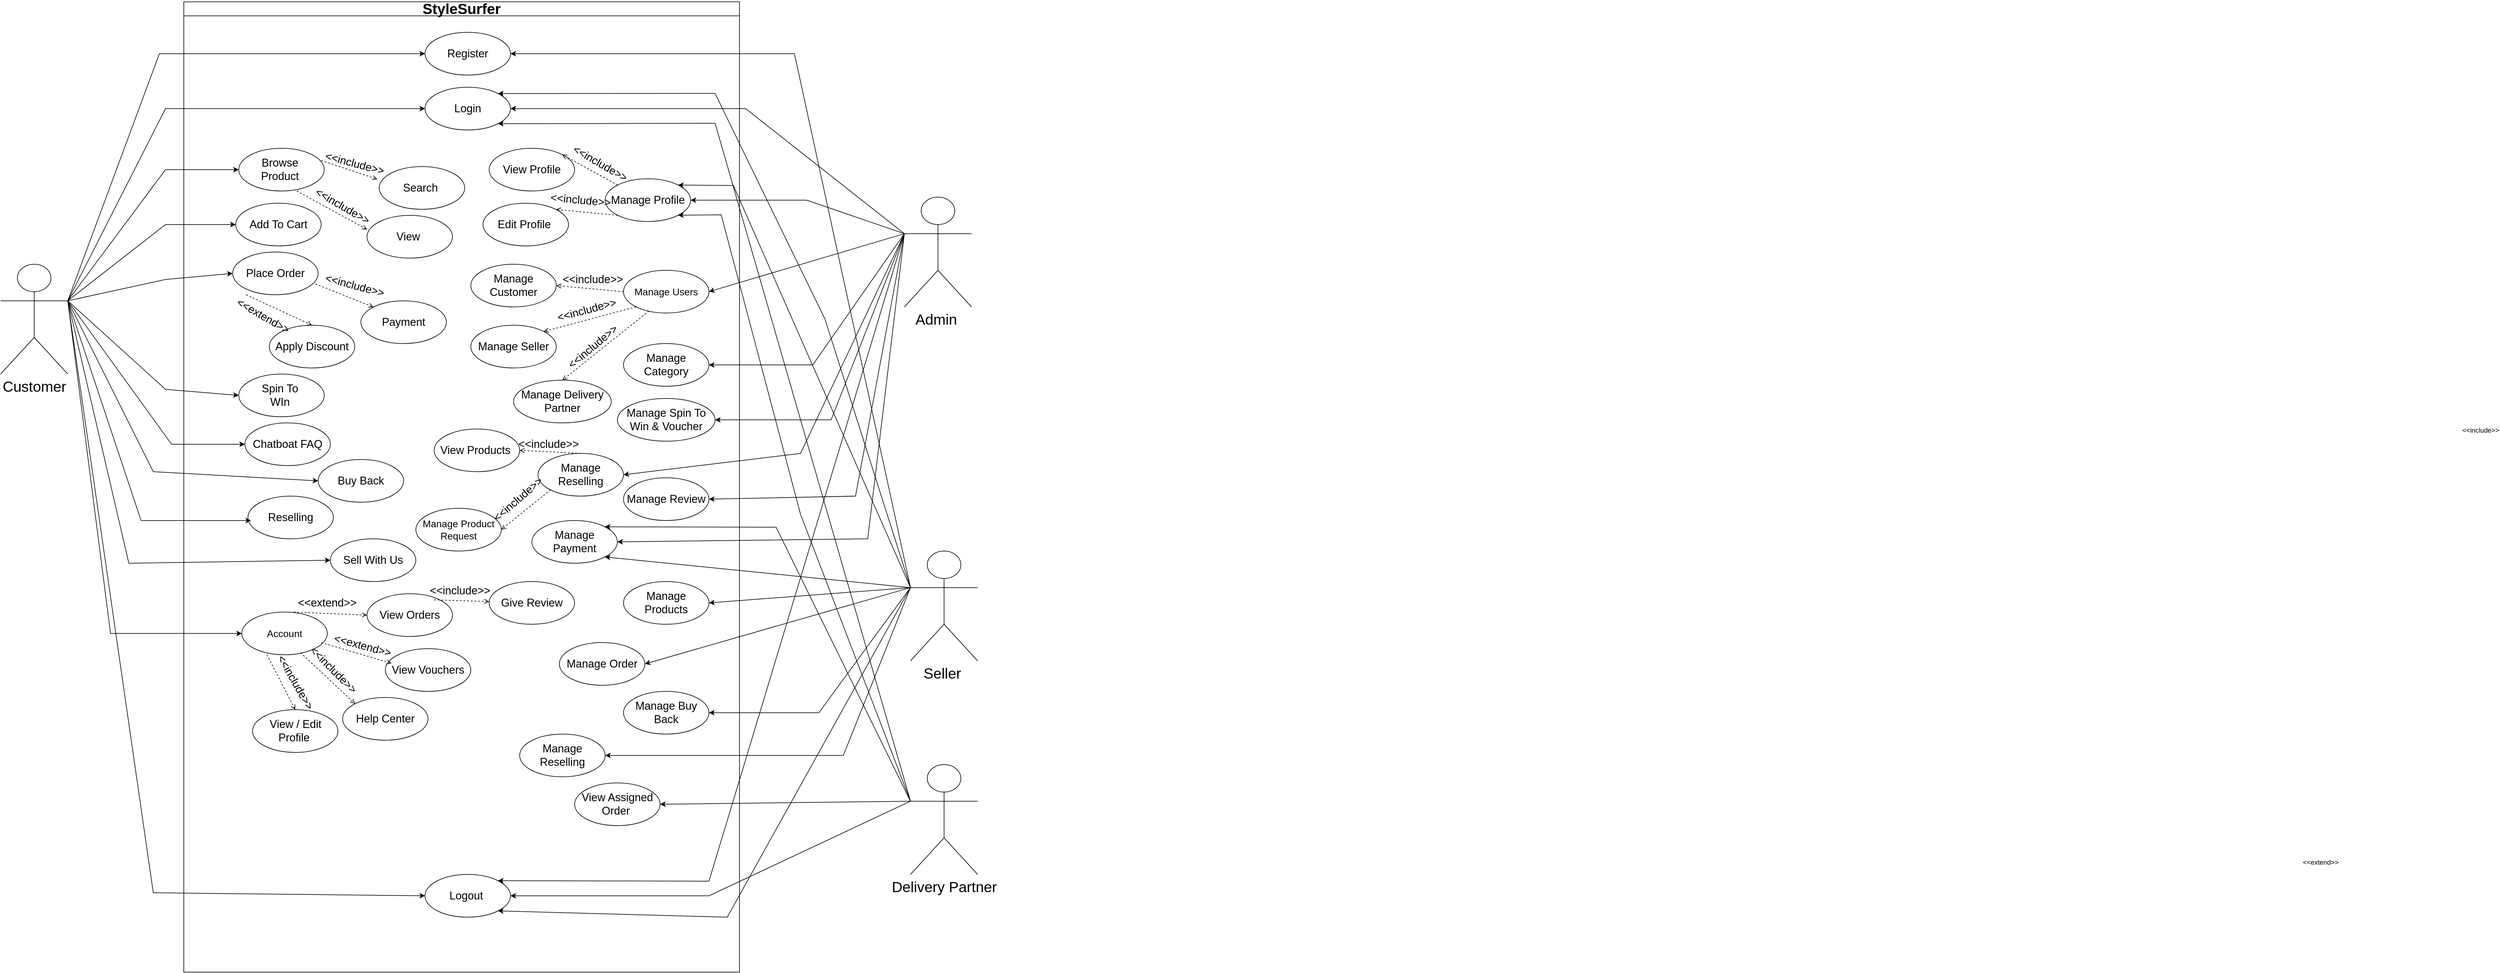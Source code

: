 <mxfile version="24.7.8">
  <diagram name="Page-1" id="4R_J_EbPPN144QYaKdKX">
    <mxGraphModel dx="2585" dy="178" grid="1" gridSize="10" guides="1" tooltips="1" connect="1" arrows="1" fold="1" page="1" pageScale="1" pageWidth="850" pageHeight="1100" math="0" shadow="0">
      <root>
        <mxCell id="0" />
        <mxCell id="1" parent="0" />
        <mxCell id="FOE2os8hLlii062CmgdB-4" value="&lt;font style=&quot;font-size: 18px;&quot;&gt;Browse&amp;nbsp;&lt;/font&gt;&lt;div&gt;&lt;font style=&quot;font-size: 18px;&quot;&gt;Product&amp;nbsp;&lt;/font&gt;&lt;/div&gt;" style="ellipse;whiteSpace=wrap;html=1;" parent="1" vertex="1">
          <mxGeometry x="1110" y="1410" width="140" height="70" as="geometry" />
        </mxCell>
        <mxCell id="FOE2os8hLlii062CmgdB-5" value="&lt;font style=&quot;font-size: 18px;&quot;&gt;Search&amp;nbsp;&lt;/font&gt;" style="ellipse;whiteSpace=wrap;html=1;" parent="1" vertex="1">
          <mxGeometry x="1340" y="1440" width="140" height="70" as="geometry" />
        </mxCell>
        <mxCell id="FOE2os8hLlii062CmgdB-6" value="&lt;font style=&quot;font-size: 18px;&quot;&gt;View&amp;nbsp;&lt;/font&gt;" style="ellipse;whiteSpace=wrap;html=1;" parent="1" vertex="1">
          <mxGeometry x="1320" y="1520" width="140" height="70" as="geometry" />
        </mxCell>
        <mxCell id="FOE2os8hLlii062CmgdB-7" value="&amp;lt;&amp;lt;include&amp;gt;&amp;gt;" style="html=1;verticalAlign=bottom;labelBackgroundColor=none;endArrow=open;endFill=0;dashed=1;rounded=0;entryX=-0.022;entryY=0.295;entryDx=0;entryDy=0;entryPerimeter=0;" parent="1" target="FOE2os8hLlii062CmgdB-5" edge="1">
          <mxGeometry x="1" y="3469" width="160" relative="1" as="geometry">
            <mxPoint x="1245" y="1430" as="sourcePoint" />
            <mxPoint x="1405" y="1430" as="targetPoint" />
            <mxPoint x="2347" y="3711" as="offset" />
          </mxGeometry>
        </mxCell>
        <mxCell id="FOE2os8hLlii062CmgdB-9" value="" style="html=1;verticalAlign=bottom;labelBackgroundColor=none;endArrow=open;endFill=0;dashed=1;rounded=0;entryX=0;entryY=0.328;entryDx=0;entryDy=0;entryPerimeter=0;" parent="1" target="FOE2os8hLlii062CmgdB-6" edge="1">
          <mxGeometry x="1" y="2050" width="160" relative="1" as="geometry">
            <mxPoint x="1205" y="1480" as="sourcePoint" />
            <mxPoint x="1365" y="1480" as="targetPoint" />
            <mxPoint x="1065" y="1835" as="offset" />
          </mxGeometry>
        </mxCell>
        <mxCell id="FOE2os8hLlii062CmgdB-10" value="&lt;font style=&quot;font-size: 18px;&quot;&gt;&amp;lt;&amp;lt;&lt;font style=&quot;&quot;&gt;include&lt;/font&gt;&amp;gt;&amp;gt;&lt;/font&gt;" style="text;html=1;align=center;verticalAlign=middle;whiteSpace=wrap;rounded=0;rotation=30;" parent="1" vertex="1">
          <mxGeometry x="1250" y="1490" width="60" height="30" as="geometry" />
        </mxCell>
        <mxCell id="FOE2os8hLlii062CmgdB-12" value="&lt;font style=&quot;font-size: 18px;&quot;&gt;&amp;lt;&amp;lt;&lt;font style=&quot;&quot;&gt;include&lt;/font&gt;&amp;gt;&amp;gt;&lt;/font&gt;" style="text;html=1;align=center;verticalAlign=middle;whiteSpace=wrap;rounded=0;rotation=15;" parent="1" vertex="1">
          <mxGeometry x="1270" y="1420" width="60" height="30" as="geometry" />
        </mxCell>
        <mxCell id="FOE2os8hLlii062CmgdB-13" value="&lt;font style=&quot;font-size: 18px;&quot;&gt;Add To Cart&lt;/font&gt;" style="ellipse;whiteSpace=wrap;html=1;" parent="1" vertex="1">
          <mxGeometry x="1105" y="1500" width="140" height="70" as="geometry" />
        </mxCell>
        <mxCell id="FOE2os8hLlii062CmgdB-28" value="&lt;font style=&quot;font-size: 18px;&quot;&gt;Chatboat FAQ&lt;/font&gt;" style="ellipse;whiteSpace=wrap;html=1;" parent="1" vertex="1">
          <mxGeometry x="1120" y="1860" width="140" height="70" as="geometry" />
        </mxCell>
        <mxCell id="FOE2os8hLlii062CmgdB-30" value="&lt;font style=&quot;font-size: 18px;&quot;&gt;Reselling&lt;/font&gt;" style="ellipse;whiteSpace=wrap;html=1;" parent="1" vertex="1">
          <mxGeometry x="1125" y="1980" width="140" height="70" as="geometry" />
        </mxCell>
        <mxCell id="FOE2os8hLlii062CmgdB-31" value="&lt;font style=&quot;font-size: 18px;&quot;&gt;Sell With Us&lt;/font&gt;" style="ellipse;whiteSpace=wrap;html=1;" parent="1" vertex="1">
          <mxGeometry x="1260" y="2050" width="140" height="70" as="geometry" />
        </mxCell>
        <mxCell id="FOE2os8hLlii062CmgdB-32" value="&lt;font size=&quot;3&quot;&gt;Account&lt;/font&gt;" style="ellipse;whiteSpace=wrap;html=1;" parent="1" vertex="1">
          <mxGeometry x="1115" y="2170" width="140" height="70" as="geometry" />
        </mxCell>
        <mxCell id="FOE2os8hLlii062CmgdB-33" value="&lt;font style=&quot;font-size: 18px;&quot;&gt;View Orders&lt;/font&gt;" style="ellipse;whiteSpace=wrap;html=1;" parent="1" vertex="1">
          <mxGeometry x="1320" y="2140" width="140" height="70" as="geometry" />
        </mxCell>
        <mxCell id="FOE2os8hLlii062CmgdB-34" value="&lt;font style=&quot;font-size: 18px;&quot;&gt;View Vouchers&lt;/font&gt;" style="ellipse;whiteSpace=wrap;html=1;" parent="1" vertex="1">
          <mxGeometry x="1350" y="2230" width="140" height="70" as="geometry" />
        </mxCell>
        <mxCell id="FOE2os8hLlii062CmgdB-35" value="&lt;font style=&quot;font-size: 18px;&quot;&gt;Help Center&lt;/font&gt;" style="ellipse;whiteSpace=wrap;html=1;" parent="1" vertex="1">
          <mxGeometry x="1280" y="2310" width="140" height="70" as="geometry" />
        </mxCell>
        <mxCell id="FOE2os8hLlii062CmgdB-36" value="&lt;font style=&quot;font-size: 18px;&quot;&gt;View / Edit Profile&amp;nbsp;&lt;/font&gt;" style="ellipse;whiteSpace=wrap;html=1;" parent="1" vertex="1">
          <mxGeometry x="1132.5" y="2330" width="140" height="70" as="geometry" />
        </mxCell>
        <mxCell id="FOE2os8hLlii062CmgdB-37" value="&lt;font style=&quot;font-size: 18px;&quot;&gt;Give Review&lt;/font&gt;" style="ellipse;whiteSpace=wrap;html=1;" parent="1" vertex="1">
          <mxGeometry x="1520" y="2120" width="140" height="70" as="geometry" />
        </mxCell>
        <mxCell id="FOE2os8hLlii062CmgdB-38" value="" style="html=1;verticalAlign=bottom;labelBackgroundColor=none;endArrow=open;endFill=0;dashed=1;rounded=0;entryX=0;entryY=0.5;entryDx=0;entryDy=0;" parent="1" target="FOE2os8hLlii062CmgdB-33" edge="1">
          <mxGeometry x="1" y="2477" width="160" relative="1" as="geometry">
            <mxPoint x="1200" y="2170" as="sourcePoint" />
            <mxPoint x="1304" y="2177" as="targetPoint" />
            <mxPoint x="2337" y="2050" as="offset" />
          </mxGeometry>
        </mxCell>
        <mxCell id="FOE2os8hLlii062CmgdB-39" value="&lt;span style=&quot;font-size: 18px;&quot;&gt;&amp;lt;&amp;lt;extend&amp;gt;&amp;gt;&lt;/span&gt;" style="text;html=1;align=center;verticalAlign=middle;whiteSpace=wrap;rounded=0;rotation=0;" parent="1" vertex="1">
          <mxGeometry x="1225" y="2140" width="60" height="30" as="geometry" />
        </mxCell>
        <mxCell id="FOE2os8hLlii062CmgdB-40" value="" style="html=1;verticalAlign=bottom;labelBackgroundColor=none;endArrow=open;endFill=0;dashed=1;rounded=0;entryX=0.073;entryY=0.343;entryDx=0;entryDy=0;entryPerimeter=0;" parent="1" target="FOE2os8hLlii062CmgdB-34" edge="1">
          <mxGeometry x="1" y="2544" width="160" relative="1" as="geometry">
            <mxPoint x="1245" y="2220" as="sourcePoint" />
            <mxPoint x="1349" y="2227" as="targetPoint" />
            <mxPoint x="1790" y="2026" as="offset" />
          </mxGeometry>
        </mxCell>
        <mxCell id="FOE2os8hLlii062CmgdB-41" value="&lt;span style=&quot;font-size: 18px;&quot;&gt;&amp;lt;&amp;lt;extend&amp;gt;&amp;gt;&lt;/span&gt;" style="text;html=1;align=center;verticalAlign=middle;whiteSpace=wrap;rounded=0;rotation=15;" parent="1" vertex="1">
          <mxGeometry x="1282.5" y="2210" width="60" height="30" as="geometry" />
        </mxCell>
        <mxCell id="FOE2os8hLlii062CmgdB-42" value="&amp;lt;&amp;lt;extend&amp;gt;&amp;gt;" style="html=1;verticalAlign=bottom;labelBackgroundColor=none;endArrow=open;endFill=0;dashed=1;rounded=0;entryX=0;entryY=0;entryDx=0;entryDy=0;" parent="1" target="FOE2os8hLlii062CmgdB-35" edge="1">
          <mxGeometry x="1" y="3265" width="160" relative="1" as="geometry">
            <mxPoint x="1211" y="2236.5" as="sourcePoint" />
            <mxPoint x="1315" y="2243.5" as="targetPoint" />
            <mxPoint x="988" y="2653" as="offset" />
          </mxGeometry>
        </mxCell>
        <mxCell id="FOE2os8hLlii062CmgdB-43" value="&lt;span style=&quot;font-size: 18px;&quot;&gt;&amp;lt;&amp;lt;include&amp;gt;&amp;gt;&lt;/span&gt;" style="text;html=1;align=center;verticalAlign=middle;whiteSpace=wrap;rounded=0;rotation=45;" parent="1" vertex="1">
          <mxGeometry x="1235" y="2250" width="60" height="30" as="geometry" />
        </mxCell>
        <mxCell id="FOE2os8hLlii062CmgdB-45" value="" style="html=1;verticalAlign=bottom;labelBackgroundColor=none;endArrow=open;endFill=0;dashed=1;rounded=0;entryX=0.5;entryY=0;entryDx=0;entryDy=0;" parent="1" target="FOE2os8hLlii062CmgdB-36" edge="1">
          <mxGeometry x="1" y="3128" width="160" relative="1" as="geometry">
            <mxPoint x="1156" y="2240" as="sourcePoint" />
            <mxPoint x="1260" y="2247" as="targetPoint" />
            <mxPoint x="349" y="1472" as="offset" />
          </mxGeometry>
        </mxCell>
        <mxCell id="FOE2os8hLlii062CmgdB-46" value="&lt;span style=&quot;font-size: 18px;&quot;&gt;&amp;lt;&amp;lt;include&amp;gt;&amp;gt;&lt;/span&gt;" style="text;html=1;align=center;verticalAlign=middle;whiteSpace=wrap;rounded=0;rotation=60;" parent="1" vertex="1">
          <mxGeometry x="1172.5" y="2270" width="60" height="30" as="geometry" />
        </mxCell>
        <mxCell id="FOE2os8hLlii062CmgdB-50" value="" style="html=1;verticalAlign=bottom;labelBackgroundColor=none;endArrow=open;endFill=0;dashed=1;rounded=0;" parent="1" target="FOE2os8hLlii062CmgdB-37" edge="1">
          <mxGeometry x="1" y="-2453" width="160" relative="1" as="geometry">
            <mxPoint x="1430" y="2150" as="sourcePoint" />
            <mxPoint x="1522" y="2181" as="targetPoint" />
            <mxPoint x="2537" y="-2325" as="offset" />
          </mxGeometry>
        </mxCell>
        <mxCell id="FOE2os8hLlii062CmgdB-51" value="&lt;font style=&quot;font-size: 18px;&quot;&gt;&amp;lt;&amp;lt;&lt;font style=&quot;&quot;&gt;include&lt;/font&gt;&amp;gt;&amp;gt;&lt;/font&gt;" style="text;html=1;align=center;verticalAlign=middle;whiteSpace=wrap;rounded=0;rotation=0;" parent="1" vertex="1">
          <mxGeometry x="1465" y="2120" width="15" height="30" as="geometry" />
        </mxCell>
        <mxCell id="FOE2os8hLlii062CmgdB-52" value="&lt;font style=&quot;font-size: 18px;&quot;&gt;Manage Profile&lt;/font&gt;" style="ellipse;whiteSpace=wrap;html=1;" parent="1" vertex="1">
          <mxGeometry x="1710" y="1460" width="140" height="70" as="geometry" />
        </mxCell>
        <mxCell id="FOE2os8hLlii062CmgdB-55" value="&lt;font style=&quot;font-size: 18px;&quot;&gt;View Profile&lt;/font&gt;" style="ellipse;whiteSpace=wrap;html=1;" parent="1" vertex="1">
          <mxGeometry x="1520" y="1410" width="140" height="70" as="geometry" />
        </mxCell>
        <mxCell id="FOE2os8hLlii062CmgdB-56" value="&lt;font style=&quot;font-size: 18px;&quot;&gt;Edit Profile&amp;nbsp;&lt;/font&gt;" style="ellipse;whiteSpace=wrap;html=1;" parent="1" vertex="1">
          <mxGeometry x="1510" y="1500" width="140" height="70" as="geometry" />
        </mxCell>
        <mxCell id="FOE2os8hLlii062CmgdB-57" value="" style="html=1;verticalAlign=bottom;labelBackgroundColor=none;endArrow=open;endFill=0;dashed=1;rounded=0;entryX=1;entryY=0;entryDx=0;entryDy=0;exitX=0;exitY=0;exitDx=0;exitDy=0;" parent="1" source="FOE2os8hLlii062CmgdB-52" target="FOE2os8hLlii062CmgdB-55" edge="1">
          <mxGeometry x="1" y="901" width="160" relative="1" as="geometry">
            <mxPoint x="1648" y="1321.22" as="sourcePoint" />
            <mxPoint x="1740" y="1352.22" as="targetPoint" />
            <mxPoint x="790" y="774" as="offset" />
          </mxGeometry>
        </mxCell>
        <mxCell id="FOE2os8hLlii062CmgdB-58" value="&lt;font style=&quot;font-size: 18px;&quot;&gt;&amp;lt;&amp;lt;&lt;font style=&quot;&quot;&gt;include&lt;/font&gt;&amp;gt;&amp;gt;&lt;/font&gt;" style="text;html=1;align=center;verticalAlign=middle;whiteSpace=wrap;rounded=0;rotation=30;" parent="1" vertex="1">
          <mxGeometry x="1650" y="1420" width="104" height="30" as="geometry" />
        </mxCell>
        <mxCell id="FOE2os8hLlii062CmgdB-68" value="" style="html=1;verticalAlign=bottom;labelBackgroundColor=none;endArrow=open;endFill=0;dashed=1;rounded=0;entryX=1;entryY=0;entryDx=0;entryDy=0;exitX=0;exitY=1;exitDx=0;exitDy=0;" parent="1" source="FOE2os8hLlii062CmgdB-52" target="FOE2os8hLlii062CmgdB-56" edge="1">
          <mxGeometry x="1" y="901" width="160" relative="1" as="geometry">
            <mxPoint x="1680" y="1559" as="sourcePoint" />
            <mxPoint x="1772" y="1590" as="targetPoint" />
            <mxPoint x="790" y="774" as="offset" />
          </mxGeometry>
        </mxCell>
        <mxCell id="FOE2os8hLlii062CmgdB-69" value="&lt;font style=&quot;font-size: 18px;&quot;&gt;&amp;lt;&amp;lt;&lt;font style=&quot;&quot;&gt;include&lt;/font&gt;&amp;gt;&amp;gt;&lt;/font&gt;" style="text;html=1;align=center;verticalAlign=middle;whiteSpace=wrap;rounded=0;rotation=5;" parent="1" vertex="1">
          <mxGeometry x="1640" y="1480" width="60" height="30" as="geometry" />
        </mxCell>
        <mxCell id="FOE2os8hLlii062CmgdB-73" value="&lt;font size=&quot;3&quot;&gt;Manage Users&lt;/font&gt;" style="ellipse;whiteSpace=wrap;html=1;" parent="1" vertex="1">
          <mxGeometry x="1740" y="1610" width="140" height="70" as="geometry" />
        </mxCell>
        <mxCell id="FOE2os8hLlii062CmgdB-74" value="&lt;font style=&quot;font-size: 18px;&quot;&gt;Manage Customer&lt;/font&gt;" style="ellipse;whiteSpace=wrap;html=1;" parent="1" vertex="1">
          <mxGeometry x="1490" y="1600" width="140" height="70" as="geometry" />
        </mxCell>
        <mxCell id="FOE2os8hLlii062CmgdB-75" value="&lt;font style=&quot;font-size: 18px;&quot;&gt;Manage Seller&lt;/font&gt;" style="ellipse;whiteSpace=wrap;html=1;" parent="1" vertex="1">
          <mxGeometry x="1490" y="1700" width="140" height="70" as="geometry" />
        </mxCell>
        <mxCell id="FOE2os8hLlii062CmgdB-77" value="&lt;font style=&quot;font-size: 18px;&quot;&gt;Manage Delivery Partner&lt;/font&gt;" style="ellipse;whiteSpace=wrap;html=1;" parent="1" vertex="1">
          <mxGeometry x="1560" y="1790" width="160" height="70" as="geometry" />
        </mxCell>
        <mxCell id="FOE2os8hLlii062CmgdB-78" value="" style="html=1;verticalAlign=bottom;labelBackgroundColor=none;endArrow=open;endFill=0;dashed=1;rounded=0;entryX=1;entryY=0.5;entryDx=0;entryDy=0;exitX=0;exitY=0.5;exitDx=0;exitDy=0;" parent="1" source="FOE2os8hLlii062CmgdB-73" target="FOE2os8hLlii062CmgdB-74" edge="1">
          <mxGeometry x="1" y="935" width="160" relative="1" as="geometry">
            <mxPoint x="1690" y="1620" as="sourcePoint" />
            <mxPoint x="1869" y="1617" as="targetPoint" />
            <mxPoint x="792" y="556" as="offset" />
          </mxGeometry>
        </mxCell>
        <mxCell id="FOE2os8hLlii062CmgdB-79" value="&lt;span style=&quot;font-size: 18px;&quot;&gt;&amp;lt;&amp;lt;include&amp;gt;&amp;gt;&lt;/span&gt;" style="text;html=1;align=center;verticalAlign=middle;whiteSpace=wrap;rounded=0;rotation=0;" parent="1" vertex="1">
          <mxGeometry x="1660" y="1610" width="60" height="30" as="geometry" />
        </mxCell>
        <mxCell id="FOE2os8hLlii062CmgdB-80" value="" style="html=1;verticalAlign=bottom;labelBackgroundColor=none;endArrow=open;endFill=0;dashed=1;rounded=0;entryX=1;entryY=0;entryDx=0;entryDy=0;exitX=0;exitY=1;exitDx=0;exitDy=0;" parent="1" source="FOE2os8hLlii062CmgdB-73" target="FOE2os8hLlii062CmgdB-75" edge="1">
          <mxGeometry x="1" y="935" width="160" relative="1" as="geometry">
            <mxPoint x="1810" y="1660" as="sourcePoint" />
            <mxPoint x="1914" y="1667" as="targetPoint" />
            <mxPoint x="792" y="556" as="offset" />
          </mxGeometry>
        </mxCell>
        <mxCell id="FOE2os8hLlii062CmgdB-83" value="&lt;span style=&quot;font-size: 18px;&quot;&gt;&amp;lt;&amp;lt;include&amp;gt;&amp;gt;&lt;/span&gt;" style="text;html=1;align=center;verticalAlign=middle;whiteSpace=wrap;rounded=0;rotation=-15;" parent="1" vertex="1">
          <mxGeometry x="1650" y="1660" width="60" height="30" as="geometry" />
        </mxCell>
        <mxCell id="FOE2os8hLlii062CmgdB-84" value="" style="html=1;verticalAlign=bottom;labelBackgroundColor=none;endArrow=open;endFill=0;dashed=1;rounded=0;entryX=0.5;entryY=0;entryDx=0;entryDy=0;exitX=0.299;exitY=0.951;exitDx=0;exitDy=0;exitPerimeter=0;" parent="1" source="FOE2os8hLlii062CmgdB-73" target="FOE2os8hLlii062CmgdB-77" edge="1">
          <mxGeometry x="1" y="935" width="160" relative="1" as="geometry">
            <mxPoint x="1721" y="1680" as="sourcePoint" />
            <mxPoint x="1825" y="1687" as="targetPoint" />
            <mxPoint x="792" y="556" as="offset" />
          </mxGeometry>
        </mxCell>
        <mxCell id="FOE2os8hLlii062CmgdB-85" value="&lt;span style=&quot;font-size: 18px;&quot;&gt;&amp;lt;&amp;lt;include&amp;gt;&amp;gt;&lt;/span&gt;" style="text;html=1;align=center;verticalAlign=middle;whiteSpace=wrap;rounded=0;rotation=-40;" parent="1" vertex="1">
          <mxGeometry x="1660" y="1720" width="60" height="30" as="geometry" />
        </mxCell>
        <mxCell id="FOE2os8hLlii062CmgdB-89" value="&lt;font style=&quot;font-size: 18px;&quot;&gt;Manage Category&lt;/font&gt;" style="ellipse;whiteSpace=wrap;html=1;" parent="1" vertex="1">
          <mxGeometry x="1740" y="1730" width="140" height="70" as="geometry" />
        </mxCell>
        <mxCell id="FOE2os8hLlii062CmgdB-90" value="&lt;font style=&quot;font-size: 18px;&quot;&gt;Manage Spin To Win &amp;amp; Voucher&lt;/font&gt;" style="ellipse;whiteSpace=wrap;html=1;" parent="1" vertex="1">
          <mxGeometry x="1730" y="1820" width="160" height="70" as="geometry" />
        </mxCell>
        <mxCell id="FOE2os8hLlii062CmgdB-92" value="&lt;font style=&quot;font-size: 18px;&quot;&gt;Manage Review&lt;/font&gt;" style="ellipse;whiteSpace=wrap;html=1;" parent="1" vertex="1">
          <mxGeometry x="1740" y="1950" width="140" height="70" as="geometry" />
        </mxCell>
        <mxCell id="FOE2os8hLlii062CmgdB-93" value="&lt;font style=&quot;font-size: 18px;&quot;&gt;Manage Payment&lt;/font&gt;" style="ellipse;whiteSpace=wrap;html=1;" parent="1" vertex="1">
          <mxGeometry x="1590" y="2020" width="140" height="70" as="geometry" />
        </mxCell>
        <mxCell id="FOE2os8hLlii062CmgdB-94" value="&lt;font style=&quot;font-size: 18px;&quot;&gt;Manage Products&lt;/font&gt;" style="ellipse;whiteSpace=wrap;html=1;" parent="1" vertex="1">
          <mxGeometry x="1740" y="2120" width="140" height="70" as="geometry" />
        </mxCell>
        <mxCell id="FOE2os8hLlii062CmgdB-95" value="&lt;span style=&quot;font-size: 18px;&quot;&gt;Manage Order&lt;/span&gt;" style="ellipse;whiteSpace=wrap;html=1;" parent="1" vertex="1">
          <mxGeometry x="1635" y="2220" width="140" height="70" as="geometry" />
        </mxCell>
        <mxCell id="FOE2os8hLlii062CmgdB-96" value="&lt;font style=&quot;font-size: 18px;&quot;&gt;Manage Buy Back&lt;/font&gt;" style="ellipse;whiteSpace=wrap;html=1;" parent="1" vertex="1">
          <mxGeometry x="1740" y="2300" width="140" height="70" as="geometry" />
        </mxCell>
        <mxCell id="FOE2os8hLlii062CmgdB-105" style="rounded=0;orthogonalLoop=1;jettySize=auto;html=1;exitX=1;exitY=0.333;exitDx=0;exitDy=0;exitPerimeter=0;entryX=0;entryY=0.5;entryDx=0;entryDy=0;" parent="1" source="FOE2os8hLlii062CmgdB-100" target="FOE2os8hLlii062CmgdB-2" edge="1">
          <mxGeometry relative="1" as="geometry">
            <Array as="points">
              <mxPoint x="980" y="1255" />
            </Array>
          </mxGeometry>
        </mxCell>
        <mxCell id="FOE2os8hLlii062CmgdB-106" style="rounded=0;orthogonalLoop=1;jettySize=auto;html=1;exitX=1;exitY=0.333;exitDx=0;exitDy=0;exitPerimeter=0;entryX=0;entryY=0.5;entryDx=0;entryDy=0;" parent="1" source="FOE2os8hLlii062CmgdB-100" target="FOE2os8hLlii062CmgdB-3" edge="1">
          <mxGeometry relative="1" as="geometry">
            <Array as="points">
              <mxPoint x="990" y="1345" />
            </Array>
          </mxGeometry>
        </mxCell>
        <mxCell id="FOE2os8hLlii062CmgdB-107" style="rounded=0;orthogonalLoop=1;jettySize=auto;html=1;exitX=1;exitY=0.333;exitDx=0;exitDy=0;exitPerimeter=0;entryX=0;entryY=0.5;entryDx=0;entryDy=0;" parent="1" source="FOE2os8hLlii062CmgdB-100" target="FOE2os8hLlii062CmgdB-4" edge="1">
          <mxGeometry relative="1" as="geometry">
            <Array as="points">
              <mxPoint x="990" y="1445" />
            </Array>
          </mxGeometry>
        </mxCell>
        <mxCell id="FOE2os8hLlii062CmgdB-108" style="rounded=0;orthogonalLoop=1;jettySize=auto;html=1;exitX=1;exitY=0.333;exitDx=0;exitDy=0;exitPerimeter=0;entryX=0;entryY=0.5;entryDx=0;entryDy=0;" parent="1" source="FOE2os8hLlii062CmgdB-100" target="FOE2os8hLlii062CmgdB-13" edge="1">
          <mxGeometry relative="1" as="geometry">
            <Array as="points">
              <mxPoint x="990" y="1535" />
            </Array>
          </mxGeometry>
        </mxCell>
        <mxCell id="FOE2os8hLlii062CmgdB-109" style="rounded=0;orthogonalLoop=1;jettySize=auto;html=1;exitX=1;exitY=0.333;exitDx=0;exitDy=0;exitPerimeter=0;entryX=0;entryY=0.5;entryDx=0;entryDy=0;" parent="1" source="FOE2os8hLlii062CmgdB-100" target="FOE2os8hLlii062CmgdB-14" edge="1">
          <mxGeometry relative="1" as="geometry">
            <Array as="points">
              <mxPoint x="990" y="1625" />
            </Array>
          </mxGeometry>
        </mxCell>
        <mxCell id="FOE2os8hLlii062CmgdB-111" style="rounded=0;orthogonalLoop=1;jettySize=auto;html=1;exitX=1;exitY=0.333;exitDx=0;exitDy=0;exitPerimeter=0;entryX=0;entryY=0.5;entryDx=0;entryDy=0;" parent="1" source="FOE2os8hLlii062CmgdB-100" target="FOE2os8hLlii062CmgdB-27" edge="1">
          <mxGeometry relative="1" as="geometry">
            <Array as="points">
              <mxPoint x="990" y="1805" />
            </Array>
          </mxGeometry>
        </mxCell>
        <mxCell id="FOE2os8hLlii062CmgdB-112" style="rounded=0;orthogonalLoop=1;jettySize=auto;html=1;exitX=1;exitY=0.333;exitDx=0;exitDy=0;exitPerimeter=0;entryX=0;entryY=0.5;entryDx=0;entryDy=0;" parent="1" source="FOE2os8hLlii062CmgdB-100" target="FOE2os8hLlii062CmgdB-28" edge="1">
          <mxGeometry relative="1" as="geometry">
            <Array as="points">
              <mxPoint x="1000" y="1895" />
            </Array>
          </mxGeometry>
        </mxCell>
        <mxCell id="FOE2os8hLlii062CmgdB-113" style="rounded=0;orthogonalLoop=1;jettySize=auto;html=1;exitX=1;exitY=0.333;exitDx=0;exitDy=0;exitPerimeter=0;entryX=0;entryY=0.5;entryDx=0;entryDy=0;" parent="1" source="FOE2os8hLlii062CmgdB-100" target="FOE2os8hLlii062CmgdB-29" edge="1">
          <mxGeometry relative="1" as="geometry">
            <Array as="points">
              <mxPoint x="970" y="1940" />
            </Array>
          </mxGeometry>
        </mxCell>
        <mxCell id="FOE2os8hLlii062CmgdB-115" style="rounded=0;orthogonalLoop=1;jettySize=auto;html=1;exitX=1;exitY=0.333;exitDx=0;exitDy=0;exitPerimeter=0;entryX=0;entryY=0.5;entryDx=0;entryDy=0;" parent="1" source="FOE2os8hLlii062CmgdB-100" target="FOE2os8hLlii062CmgdB-31" edge="1">
          <mxGeometry relative="1" as="geometry">
            <Array as="points">
              <mxPoint x="930" y="2090" />
            </Array>
          </mxGeometry>
        </mxCell>
        <mxCell id="FOE2os8hLlii062CmgdB-116" style="rounded=0;orthogonalLoop=1;jettySize=auto;html=1;exitX=1;exitY=0.333;exitDx=0;exitDy=0;exitPerimeter=0;entryX=0;entryY=0.5;entryDx=0;entryDy=0;" parent="1" source="FOE2os8hLlii062CmgdB-100" target="FOE2os8hLlii062CmgdB-32" edge="1">
          <mxGeometry relative="1" as="geometry">
            <Array as="points">
              <mxPoint x="900" y="2205" />
            </Array>
          </mxGeometry>
        </mxCell>
        <mxCell id="FOE2os8hLlii062CmgdB-142" style="rounded=0;orthogonalLoop=1;jettySize=auto;html=1;exitX=1;exitY=0.333;exitDx=0;exitDy=0;exitPerimeter=0;entryX=0;entryY=0.5;entryDx=0;entryDy=0;" parent="1" source="FOE2os8hLlii062CmgdB-100" target="FOE2os8hLlii062CmgdB-141" edge="1">
          <mxGeometry relative="1" as="geometry">
            <Array as="points">
              <mxPoint x="970" y="2630" />
            </Array>
          </mxGeometry>
        </mxCell>
        <mxCell id="FOE2os8hLlii062CmgdB-100" value="&lt;font style=&quot;font-size: 24px;&quot;&gt;Customer&lt;/font&gt;" style="shape=umlActor;verticalLabelPosition=bottom;verticalAlign=top;html=1;" parent="1" vertex="1">
          <mxGeometry x="720" y="1600" width="110" height="180" as="geometry" />
        </mxCell>
        <mxCell id="FOE2os8hLlii062CmgdB-117" style="rounded=0;orthogonalLoop=1;jettySize=auto;html=1;exitX=0;exitY=0.333;exitDx=0;exitDy=0;exitPerimeter=0;entryX=1;entryY=0.5;entryDx=0;entryDy=0;" parent="1" source="FOE2os8hLlii062CmgdB-101" target="FOE2os8hLlii062CmgdB-3" edge="1">
          <mxGeometry relative="1" as="geometry">
            <Array as="points">
              <mxPoint x="1940" y="1345" />
            </Array>
          </mxGeometry>
        </mxCell>
        <mxCell id="FOE2os8hLlii062CmgdB-118" style="rounded=0;orthogonalLoop=1;jettySize=auto;html=1;exitX=0;exitY=0.333;exitDx=0;exitDy=0;exitPerimeter=0;entryX=1;entryY=0.5;entryDx=0;entryDy=0;" parent="1" source="FOE2os8hLlii062CmgdB-101" target="FOE2os8hLlii062CmgdB-52" edge="1">
          <mxGeometry relative="1" as="geometry">
            <Array as="points">
              <mxPoint x="2040" y="1495" />
            </Array>
          </mxGeometry>
        </mxCell>
        <mxCell id="FOE2os8hLlii062CmgdB-119" style="rounded=0;orthogonalLoop=1;jettySize=auto;html=1;exitX=0;exitY=0.333;exitDx=0;exitDy=0;exitPerimeter=0;entryX=1;entryY=0.5;entryDx=0;entryDy=0;" parent="1" source="FOE2os8hLlii062CmgdB-101" target="FOE2os8hLlii062CmgdB-73" edge="1">
          <mxGeometry relative="1" as="geometry" />
        </mxCell>
        <mxCell id="FOE2os8hLlii062CmgdB-120" style="rounded=0;orthogonalLoop=1;jettySize=auto;html=1;exitX=0;exitY=0.333;exitDx=0;exitDy=0;exitPerimeter=0;entryX=1;entryY=0.5;entryDx=0;entryDy=0;" parent="1" source="FOE2os8hLlii062CmgdB-101" target="FOE2os8hLlii062CmgdB-89" edge="1">
          <mxGeometry relative="1" as="geometry">
            <Array as="points">
              <mxPoint x="2050" y="1765" />
            </Array>
          </mxGeometry>
        </mxCell>
        <mxCell id="FOE2os8hLlii062CmgdB-121" style="rounded=0;orthogonalLoop=1;jettySize=auto;html=1;exitX=0;exitY=0.333;exitDx=0;exitDy=0;exitPerimeter=0;entryX=1;entryY=0.5;entryDx=0;entryDy=0;" parent="1" source="FOE2os8hLlii062CmgdB-101" target="FOE2os8hLlii062CmgdB-90" edge="1">
          <mxGeometry relative="1" as="geometry">
            <Array as="points">
              <mxPoint x="2080" y="1855" />
            </Array>
          </mxGeometry>
        </mxCell>
        <mxCell id="FOE2os8hLlii062CmgdB-123" style="rounded=0;orthogonalLoop=1;jettySize=auto;html=1;exitX=0;exitY=0.333;exitDx=0;exitDy=0;exitPerimeter=0;entryX=1;entryY=0.5;entryDx=0;entryDy=0;" parent="1" source="FOE2os8hLlii062CmgdB-101" target="FOE2os8hLlii062CmgdB-92" edge="1">
          <mxGeometry relative="1" as="geometry">
            <Array as="points">
              <mxPoint x="2120" y="1980" />
            </Array>
          </mxGeometry>
        </mxCell>
        <mxCell id="FOE2os8hLlii062CmgdB-124" style="rounded=0;orthogonalLoop=1;jettySize=auto;html=1;exitX=0;exitY=0.333;exitDx=0;exitDy=0;exitPerimeter=0;entryX=1;entryY=0.5;entryDx=0;entryDy=0;" parent="1" source="FOE2os8hLlii062CmgdB-101" target="FOE2os8hLlii062CmgdB-93" edge="1">
          <mxGeometry relative="1" as="geometry">
            <Array as="points">
              <mxPoint x="2140" y="2050" />
            </Array>
          </mxGeometry>
        </mxCell>
        <mxCell id="FOE2os8hLlii062CmgdB-145" style="rounded=0;orthogonalLoop=1;jettySize=auto;html=1;exitX=0;exitY=0.333;exitDx=0;exitDy=0;exitPerimeter=0;entryX=1;entryY=0;entryDx=0;entryDy=0;" parent="1" source="FOE2os8hLlii062CmgdB-101" target="FOE2os8hLlii062CmgdB-141" edge="1">
          <mxGeometry relative="1" as="geometry">
            <Array as="points">
              <mxPoint x="1880" y="2611" />
            </Array>
          </mxGeometry>
        </mxCell>
        <mxCell id="e4WuG3TyFcpvAFezMy5u-28" style="rounded=0;orthogonalLoop=1;jettySize=auto;html=1;exitX=0;exitY=0.333;exitDx=0;exitDy=0;exitPerimeter=0;entryX=1;entryY=0.5;entryDx=0;entryDy=0;" parent="1" source="FOE2os8hLlii062CmgdB-101" target="e4WuG3TyFcpvAFezMy5u-12" edge="1">
          <mxGeometry relative="1" as="geometry">
            <Array as="points">
              <mxPoint x="2030" y="1910" />
            </Array>
          </mxGeometry>
        </mxCell>
        <mxCell id="FOE2os8hLlii062CmgdB-101" value="&lt;font style=&quot;font-size: 24px;&quot;&gt;Admin&amp;nbsp;&lt;/font&gt;" style="shape=umlActor;verticalLabelPosition=bottom;verticalAlign=top;html=1;" parent="1" vertex="1">
          <mxGeometry x="2200" y="1490" width="110" height="180" as="geometry" />
        </mxCell>
        <mxCell id="FOE2os8hLlii062CmgdB-125" style="rounded=0;orthogonalLoop=1;jettySize=auto;html=1;exitX=0;exitY=0.333;exitDx=0;exitDy=0;exitPerimeter=0;entryX=1;entryY=0.5;entryDx=0;entryDy=0;" parent="1" source="FOE2os8hLlii062CmgdB-102" target="FOE2os8hLlii062CmgdB-2" edge="1">
          <mxGeometry relative="1" as="geometry">
            <Array as="points">
              <mxPoint x="2020" y="1255" />
            </Array>
          </mxGeometry>
        </mxCell>
        <mxCell id="FOE2os8hLlii062CmgdB-126" style="rounded=0;orthogonalLoop=1;jettySize=auto;html=1;exitX=0;exitY=0.333;exitDx=0;exitDy=0;exitPerimeter=0;entryX=1;entryY=0;entryDx=0;entryDy=0;" parent="1" source="FOE2os8hLlii062CmgdB-102" target="FOE2os8hLlii062CmgdB-3" edge="1">
          <mxGeometry relative="1" as="geometry">
            <Array as="points">
              <mxPoint x="2070" y="1690" />
              <mxPoint x="1890" y="1320" />
            </Array>
          </mxGeometry>
        </mxCell>
        <mxCell id="FOE2os8hLlii062CmgdB-127" style="rounded=0;orthogonalLoop=1;jettySize=auto;html=1;exitX=0;exitY=0.333;exitDx=0;exitDy=0;exitPerimeter=0;entryX=1;entryY=0;entryDx=0;entryDy=0;" parent="1" source="FOE2os8hLlii062CmgdB-102" target="FOE2os8hLlii062CmgdB-52" edge="1">
          <mxGeometry relative="1" as="geometry">
            <Array as="points">
              <mxPoint x="1920" y="1471" />
            </Array>
          </mxGeometry>
        </mxCell>
        <mxCell id="FOE2os8hLlii062CmgdB-128" style="rounded=0;orthogonalLoop=1;jettySize=auto;html=1;exitX=0;exitY=0.333;exitDx=0;exitDy=0;exitPerimeter=0;entryX=1;entryY=0.5;entryDx=0;entryDy=0;" parent="1" source="FOE2os8hLlii062CmgdB-102" target="FOE2os8hLlii062CmgdB-91" edge="1">
          <mxGeometry relative="1" as="geometry">
            <Array as="points">
              <mxPoint x="2100" y="2405" />
              <mxPoint x="1900" y="2405" />
            </Array>
          </mxGeometry>
        </mxCell>
        <mxCell id="FOE2os8hLlii062CmgdB-129" style="rounded=0;orthogonalLoop=1;jettySize=auto;html=1;exitX=0;exitY=0.333;exitDx=0;exitDy=0;exitPerimeter=0;entryX=1;entryY=1;entryDx=0;entryDy=0;" parent="1" source="FOE2os8hLlii062CmgdB-102" target="FOE2os8hLlii062CmgdB-93" edge="1">
          <mxGeometry relative="1" as="geometry" />
        </mxCell>
        <mxCell id="FOE2os8hLlii062CmgdB-131" style="rounded=0;orthogonalLoop=1;jettySize=auto;html=1;exitX=0;exitY=0.333;exitDx=0;exitDy=0;exitPerimeter=0;entryX=1;entryY=0.5;entryDx=0;entryDy=0;" parent="1" source="FOE2os8hLlii062CmgdB-102" target="FOE2os8hLlii062CmgdB-94" edge="1">
          <mxGeometry relative="1" as="geometry" />
        </mxCell>
        <mxCell id="FOE2os8hLlii062CmgdB-132" style="rounded=0;orthogonalLoop=1;jettySize=auto;html=1;exitX=0;exitY=0.333;exitDx=0;exitDy=0;exitPerimeter=0;entryX=1;entryY=0.5;entryDx=0;entryDy=0;" parent="1" source="FOE2os8hLlii062CmgdB-102" target="FOE2os8hLlii062CmgdB-95" edge="1">
          <mxGeometry relative="1" as="geometry" />
        </mxCell>
        <mxCell id="FOE2os8hLlii062CmgdB-133" style="rounded=0;orthogonalLoop=1;jettySize=auto;html=1;exitX=0;exitY=0.333;exitDx=0;exitDy=0;exitPerimeter=0;entryX=1;entryY=0.5;entryDx=0;entryDy=0;" parent="1" source="FOE2os8hLlii062CmgdB-102" target="FOE2os8hLlii062CmgdB-96" edge="1">
          <mxGeometry relative="1" as="geometry">
            <Array as="points">
              <mxPoint x="2060" y="2335" />
            </Array>
          </mxGeometry>
        </mxCell>
        <mxCell id="FOE2os8hLlii062CmgdB-144" style="rounded=0;orthogonalLoop=1;jettySize=auto;html=1;exitX=0;exitY=0.333;exitDx=0;exitDy=0;exitPerimeter=0;entryX=1;entryY=1;entryDx=0;entryDy=0;" parent="1" source="FOE2os8hLlii062CmgdB-102" target="FOE2os8hLlii062CmgdB-141" edge="1">
          <mxGeometry relative="1" as="geometry">
            <Array as="points">
              <mxPoint x="1910" y="2670" />
            </Array>
          </mxGeometry>
        </mxCell>
        <mxCell id="FOE2os8hLlii062CmgdB-102" value="&lt;font style=&quot;font-size: 24px;&quot;&gt;Seller&amp;nbsp;&lt;/font&gt;&lt;span style=&quot;color: rgba(0, 0, 0, 0); font-family: monospace; font-size: 0px; text-align: start;&quot;&gt;%3CmxGraphModel%3E%3Croot%3E%3CmxCell%20id%3D%220%22%2F%3E%3CmxCell%20id%3D%221%22%20parent%3D%220%22%2F%3E%3CmxCell%20id%3D%222%22%20value%3D%22%26lt%3Bfont%20style%3D%26quot%3Bfont-size%3A%2024px%3B%26quot%3B%26gt%3BCustomer%26lt%3B%2Ffont%26gt%3B%22%20style%3D%22shape%3DumlActor%3BverticalLabelPosition%3Dbottom%3BverticalAlign%3Dtop%3Bhtml%3D1%3B%22%20vertex%3D%221%22%20parent%3D%221%22%3E%3CmxGeometry%20x%3D%22290%22%20y%3D%222260%22%20width%3D%22110%22%20height%3D%22180%22%20as%3D%22geometry%22%2F%3E%3C%2FmxCell%3E%3C%2Froot%3E%3C%2FmxGraphModel%3E&lt;/span&gt;" style="shape=umlActor;verticalLabelPosition=bottom;verticalAlign=top;html=1;" parent="1" vertex="1">
          <mxGeometry x="2210" y="2070" width="110" height="180" as="geometry" />
        </mxCell>
        <mxCell id="FOE2os8hLlii062CmgdB-134" style="rounded=0;orthogonalLoop=1;jettySize=auto;html=1;exitX=0;exitY=0.333;exitDx=0;exitDy=0;exitPerimeter=0;entryX=1;entryY=1;entryDx=0;entryDy=0;" parent="1" source="FOE2os8hLlii062CmgdB-103" target="FOE2os8hLlii062CmgdB-3" edge="1">
          <mxGeometry relative="1" as="geometry">
            <Array as="points">
              <mxPoint x="1890" y="1369" />
            </Array>
          </mxGeometry>
        </mxCell>
        <mxCell id="FOE2os8hLlii062CmgdB-135" style="rounded=0;orthogonalLoop=1;jettySize=auto;html=1;exitX=0;exitY=0.333;exitDx=0;exitDy=0;exitPerimeter=0;entryX=1;entryY=1;entryDx=0;entryDy=0;" parent="1" source="FOE2os8hLlii062CmgdB-103" target="FOE2os8hLlii062CmgdB-52" edge="1">
          <mxGeometry relative="1" as="geometry">
            <Array as="points">
              <mxPoint x="2030" y="2010" />
              <mxPoint x="1900" y="1519" />
            </Array>
          </mxGeometry>
        </mxCell>
        <mxCell id="FOE2os8hLlii062CmgdB-136" style="rounded=0;orthogonalLoop=1;jettySize=auto;html=1;exitX=0;exitY=0.333;exitDx=0;exitDy=0;exitPerimeter=0;entryX=1;entryY=0.5;entryDx=0;entryDy=0;" parent="1" source="FOE2os8hLlii062CmgdB-103" target="FOE2os8hLlii062CmgdB-97" edge="1">
          <mxGeometry relative="1" as="geometry" />
        </mxCell>
        <mxCell id="FOE2os8hLlii062CmgdB-137" style="rounded=0;orthogonalLoop=1;jettySize=auto;html=1;exitX=0;exitY=0.333;exitDx=0;exitDy=0;exitPerimeter=0;entryX=1;entryY=0;entryDx=0;entryDy=0;" parent="1" source="FOE2os8hLlii062CmgdB-103" target="FOE2os8hLlii062CmgdB-93" edge="1">
          <mxGeometry relative="1" as="geometry">
            <Array as="points">
              <mxPoint x="1990" y="2031" />
            </Array>
          </mxGeometry>
        </mxCell>
        <mxCell id="FOE2os8hLlii062CmgdB-143" style="rounded=0;orthogonalLoop=1;jettySize=auto;html=1;exitX=0;exitY=0.333;exitDx=0;exitDy=0;exitPerimeter=0;entryX=1;entryY=0.5;entryDx=0;entryDy=0;" parent="1" source="FOE2os8hLlii062CmgdB-103" target="FOE2os8hLlii062CmgdB-141" edge="1">
          <mxGeometry relative="1" as="geometry">
            <Array as="points">
              <mxPoint x="1880" y="2635" />
            </Array>
          </mxGeometry>
        </mxCell>
        <mxCell id="FOE2os8hLlii062CmgdB-103" value="&lt;font style=&quot;font-size: 24px;&quot;&gt;Delivery Partner&lt;/font&gt;" style="shape=umlActor;verticalLabelPosition=bottom;verticalAlign=top;html=1;" parent="1" vertex="1">
          <mxGeometry x="2210" y="2420" width="110" height="180" as="geometry" />
        </mxCell>
        <mxCell id="FOE2os8hLlii062CmgdB-104" value="&lt;font style=&quot;font-size: 24px;&quot;&gt;StyleSurfer&lt;/font&gt;" style="swimlane;whiteSpace=wrap;html=1;" parent="1" vertex="1">
          <mxGeometry x="1020" y="1170" width="910" height="1590" as="geometry" />
        </mxCell>
        <mxCell id="FOE2os8hLlii062CmgdB-2" value="&lt;font style=&quot;font-size: 18px;&quot;&gt;Register&lt;/font&gt;" style="ellipse;whiteSpace=wrap;html=1;" parent="FOE2os8hLlii062CmgdB-104" vertex="1">
          <mxGeometry x="395" y="50" width="140" height="70" as="geometry" />
        </mxCell>
        <mxCell id="FOE2os8hLlii062CmgdB-3" value="&lt;font style=&quot;font-size: 18px;&quot;&gt;Login&lt;/font&gt;" style="ellipse;whiteSpace=wrap;html=1;" parent="FOE2os8hLlii062CmgdB-104" vertex="1">
          <mxGeometry x="395" y="140" width="140" height="70" as="geometry" />
        </mxCell>
        <mxCell id="FOE2os8hLlii062CmgdB-141" value="&lt;font style=&quot;font-size: 18px;&quot;&gt;Logout&amp;nbsp;&lt;/font&gt;" style="ellipse;whiteSpace=wrap;html=1;" parent="FOE2os8hLlii062CmgdB-104" vertex="1">
          <mxGeometry x="395" y="1430" width="140" height="70" as="geometry" />
        </mxCell>
        <mxCell id="FOE2os8hLlii062CmgdB-15" value="&lt;font style=&quot;font-size: 18px;&quot;&gt;Payment&lt;/font&gt;" style="ellipse;whiteSpace=wrap;html=1;" parent="FOE2os8hLlii062CmgdB-104" vertex="1">
          <mxGeometry x="290" y="490" width="140" height="70" as="geometry" />
        </mxCell>
        <mxCell id="e4WuG3TyFcpvAFezMy5u-3" value="&lt;font style=&quot;font-size: 18px;&quot;&gt;&amp;lt;&amp;lt;&lt;font style=&quot;&quot;&gt;include&lt;/font&gt;&amp;gt;&amp;gt;&lt;/font&gt;" style="text;html=1;align=center;verticalAlign=middle;whiteSpace=wrap;rounded=0;rotation=15;" parent="FOE2os8hLlii062CmgdB-104" vertex="1">
          <mxGeometry x="250" y="450" width="60" height="30" as="geometry" />
        </mxCell>
        <mxCell id="e4WuG3TyFcpvAFezMy5u-4" value="" style="html=1;verticalAlign=bottom;labelBackgroundColor=none;endArrow=open;endFill=0;dashed=1;rounded=0;entryX=0;entryY=0;entryDx=0;entryDy=0;" parent="FOE2os8hLlii062CmgdB-104" target="FOE2os8hLlii062CmgdB-15" edge="1">
          <mxGeometry x="1" y="2110" width="160" relative="1" as="geometry">
            <mxPoint x="210" y="460" as="sourcePoint" />
            <mxPoint x="320" y="490" as="targetPoint" />
            <mxPoint x="1295" y="2318" as="offset" />
          </mxGeometry>
        </mxCell>
        <mxCell id="e4WuG3TyFcpvAFezMy5u-7" value="&lt;font style=&quot;font-size: 18px;&quot;&gt;Apply Discount&lt;/font&gt;" style="ellipse;whiteSpace=wrap;html=1;" parent="FOE2os8hLlii062CmgdB-104" vertex="1">
          <mxGeometry x="140" y="530" width="140" height="70" as="geometry" />
        </mxCell>
        <mxCell id="e4WuG3TyFcpvAFezMy5u-8" value="" style="html=1;verticalAlign=bottom;labelBackgroundColor=none;endArrow=open;endFill=0;dashed=1;rounded=0;entryX=0.5;entryY=0;entryDx=0;entryDy=0;exitX=0;exitY=1;exitDx=0;exitDy=0;" parent="FOE2os8hLlii062CmgdB-104" target="e4WuG3TyFcpvAFezMy5u-7" edge="1">
          <mxGeometry x="1" y="2229" width="160" relative="1" as="geometry">
            <mxPoint x="102" y="480" as="sourcePoint" />
            <mxPoint x="-50" y="520" as="targetPoint" />
            <mxPoint x="1283" y="2222" as="offset" />
          </mxGeometry>
        </mxCell>
        <mxCell id="e4WuG3TyFcpvAFezMy5u-9" value="&lt;span style=&quot;font-size: 18px;&quot;&gt;&amp;lt;&amp;lt;extend&amp;gt;&amp;gt;&lt;/span&gt;" style="text;html=1;align=center;verticalAlign=middle;whiteSpace=wrap;rounded=0;rotation=30;" parent="FOE2os8hLlii062CmgdB-104" vertex="1">
          <mxGeometry x="100" y="500" width="60" height="30" as="geometry" />
        </mxCell>
        <mxCell id="FOE2os8hLlii062CmgdB-14" value="&lt;font style=&quot;font-size: 18px;&quot;&gt;Place Order&lt;/font&gt;" style="ellipse;whiteSpace=wrap;html=1;" parent="FOE2os8hLlii062CmgdB-104" vertex="1">
          <mxGeometry x="80" y="410" width="140" height="70" as="geometry" />
        </mxCell>
        <mxCell id="FOE2os8hLlii062CmgdB-27" value="&lt;font style=&quot;font-size: 18px;&quot;&gt;Spin To&amp;nbsp;&lt;/font&gt;&lt;div&gt;&lt;font style=&quot;font-size: 18px;&quot;&gt;WIn&amp;nbsp;&lt;/font&gt;&lt;/div&gt;" style="ellipse;whiteSpace=wrap;html=1;" parent="FOE2os8hLlii062CmgdB-104" vertex="1">
          <mxGeometry x="90" y="610" width="140" height="70" as="geometry" />
        </mxCell>
        <mxCell id="FOE2os8hLlii062CmgdB-97" value="&lt;font style=&quot;font-size: 18px;&quot;&gt;View Assigned Order&amp;nbsp;&lt;/font&gt;" style="ellipse;whiteSpace=wrap;html=1;" parent="FOE2os8hLlii062CmgdB-104" vertex="1">
          <mxGeometry x="640" y="1280" width="140" height="70" as="geometry" />
        </mxCell>
        <mxCell id="FOE2os8hLlii062CmgdB-91" value="&lt;font style=&quot;font-size: 18px;&quot;&gt;Manage Reselling&lt;/font&gt;" style="ellipse;whiteSpace=wrap;html=1;" parent="FOE2os8hLlii062CmgdB-104" vertex="1">
          <mxGeometry x="550" y="1200" width="140" height="70" as="geometry" />
        </mxCell>
        <mxCell id="e4WuG3TyFcpvAFezMy5u-12" value="&lt;font style=&quot;font-size: 18px;&quot;&gt;Manage Reselling&lt;/font&gt;" style="ellipse;whiteSpace=wrap;html=1;" parent="FOE2os8hLlii062CmgdB-104" vertex="1">
          <mxGeometry x="580" y="740" width="140" height="70" as="geometry" />
        </mxCell>
        <mxCell id="FOE2os8hLlii062CmgdB-29" value="&lt;font style=&quot;font-size: 18px;&quot;&gt;Buy Back&lt;/font&gt;" style="ellipse;whiteSpace=wrap;html=1;" parent="FOE2os8hLlii062CmgdB-104" vertex="1">
          <mxGeometry x="220" y="750" width="140" height="70" as="geometry" />
        </mxCell>
        <mxCell id="e4WuG3TyFcpvAFezMy5u-15" value="&lt;font style=&quot;font-size: 18px;&quot;&gt;View Products&amp;nbsp;&lt;/font&gt;" style="ellipse;whiteSpace=wrap;html=1;" parent="FOE2os8hLlii062CmgdB-104" vertex="1">
          <mxGeometry x="410" y="700" width="140" height="70" as="geometry" />
        </mxCell>
        <mxCell id="e4WuG3TyFcpvAFezMy5u-16" value="&lt;font size=&quot;3&quot;&gt;Manage Product Request&lt;/font&gt;" style="ellipse;whiteSpace=wrap;html=1;" parent="FOE2os8hLlii062CmgdB-104" vertex="1">
          <mxGeometry x="380" y="830" width="140" height="70" as="geometry" />
        </mxCell>
        <mxCell id="e4WuG3TyFcpvAFezMy5u-17" value="" style="html=1;verticalAlign=bottom;labelBackgroundColor=none;endArrow=open;endFill=0;dashed=1;rounded=0;entryX=1;entryY=0.5;entryDx=0;entryDy=0;exitX=0.5;exitY=0;exitDx=0;exitDy=0;" parent="FOE2os8hLlii062CmgdB-104" source="e4WuG3TyFcpvAFezMy5u-12" target="e4WuG3TyFcpvAFezMy5u-15" edge="1">
          <mxGeometry x="1" y="901" width="160" relative="1" as="geometry">
            <mxPoint x="590" y="730" as="sourcePoint" />
            <mxPoint x="680" y="733" as="targetPoint" />
            <mxPoint x="790" y="774" as="offset" />
          </mxGeometry>
        </mxCell>
        <mxCell id="e4WuG3TyFcpvAFezMy5u-18" value="&lt;font style=&quot;font-size: 18px;&quot;&gt;&amp;lt;&amp;lt;&lt;font style=&quot;&quot;&gt;include&lt;/font&gt;&amp;gt;&amp;gt;&lt;/font&gt;" style="text;html=1;align=center;verticalAlign=middle;whiteSpace=wrap;rounded=0;rotation=0;" parent="FOE2os8hLlii062CmgdB-104" vertex="1">
          <mxGeometry x="590" y="710" width="15" height="30" as="geometry" />
        </mxCell>
        <mxCell id="e4WuG3TyFcpvAFezMy5u-22" value="" style="html=1;verticalAlign=bottom;labelBackgroundColor=none;endArrow=open;endFill=0;dashed=1;rounded=0;entryX=1;entryY=0.5;entryDx=0;entryDy=0;exitX=0;exitY=1;exitDx=0;exitDy=0;" parent="FOE2os8hLlii062CmgdB-104" source="e4WuG3TyFcpvAFezMy5u-12" target="e4WuG3TyFcpvAFezMy5u-16" edge="1">
          <mxGeometry x="1" y="901" width="160" relative="1" as="geometry">
            <mxPoint x="520" y="798.5" as="sourcePoint" />
            <mxPoint x="610" y="801.5" as="targetPoint" />
            <mxPoint x="790" y="774" as="offset" />
          </mxGeometry>
        </mxCell>
        <mxCell id="e4WuG3TyFcpvAFezMy5u-27" value="&lt;font style=&quot;font-size: 18px;&quot;&gt;&amp;lt;&amp;lt;&lt;font style=&quot;&quot;&gt;include&lt;/font&gt;&amp;gt;&amp;gt;&lt;/font&gt;" style="text;html=1;align=center;verticalAlign=middle;whiteSpace=wrap;rounded=0;rotation=-41;" parent="FOE2os8hLlii062CmgdB-104" vertex="1">
          <mxGeometry x="540" y="800" width="15" height="30" as="geometry" />
        </mxCell>
        <mxCell id="FOE2os8hLlii062CmgdB-114" style="rounded=0;orthogonalLoop=1;jettySize=auto;html=1;exitX=1;exitY=0.333;exitDx=0;exitDy=0;exitPerimeter=0;" parent="1" source="FOE2os8hLlii062CmgdB-100" edge="1">
          <mxGeometry relative="1" as="geometry">
            <mxPoint x="1130" y="2020" as="targetPoint" />
            <Array as="points">
              <mxPoint x="950" y="2020" />
            </Array>
          </mxGeometry>
        </mxCell>
      </root>
    </mxGraphModel>
  </diagram>
</mxfile>
